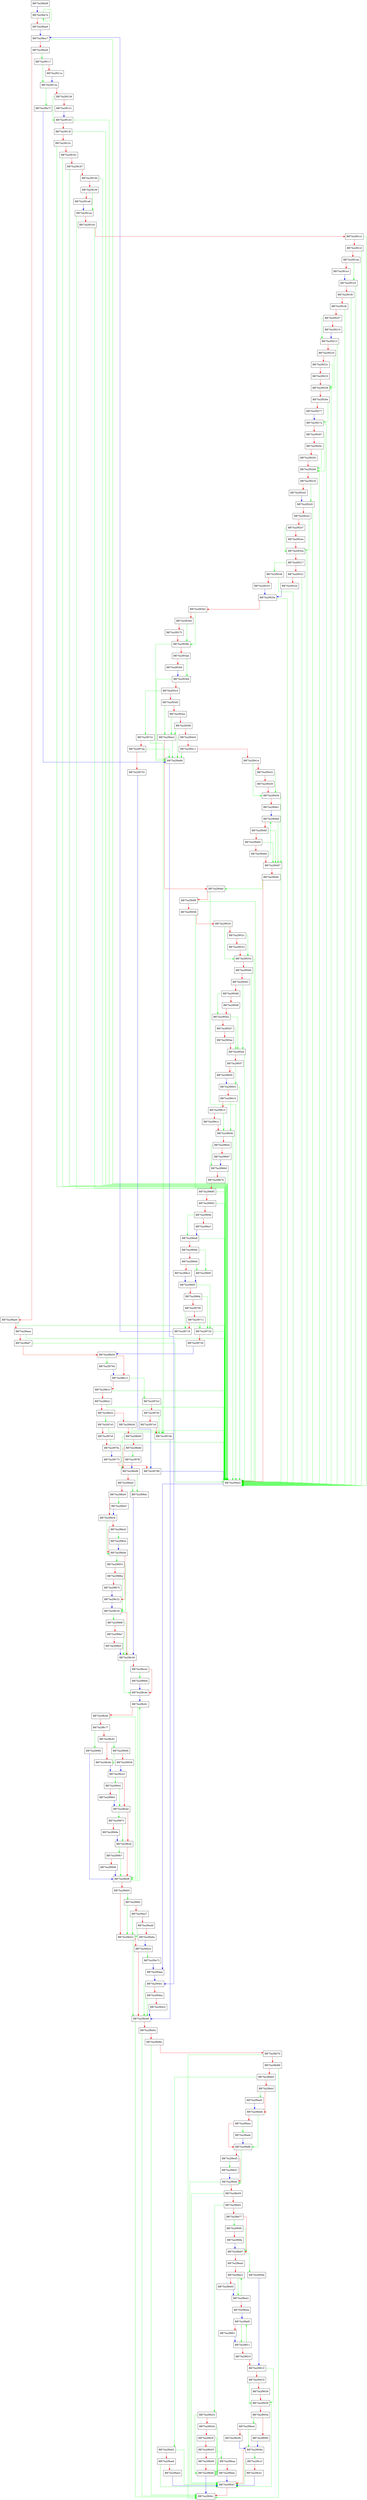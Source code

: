 digraph DOO97CRC {
  node [shape="box"];
  graph [splines=ortho];
  BB75a2f8a08 -> BB75a2f8a7b [color="blue"];
  BB75a2f8a7b -> BB75a2f8a7b [color="green"];
  BB75a2f8a7b -> BB75a2f8aa9 [color="red"];
  BB75a2f8aa9 -> BB75a2f8ac7 [color="blue"];
  BB75a2f8ac7 -> BB75a2f94a3 [color="green"];
  BB75a2f8ac7 -> BB75a2f8ad4 [color="red"];
  BB75a2f8ad4 -> BB75a2f9117 [color="green"];
  BB75a2f8ad4 -> BB75a2f8ae0 [color="red"];
  BB75a2f8ae0 -> BB75a2f94a3 [color="green"];
  BB75a2f8ae0 -> BB75a2f8aea [color="red"];
  BB75a2f8aea -> BB75a2f94a3 [color="green"];
  BB75a2f8aea -> BB75a2f8af7 [color="red"];
  BB75a2f8af7 -> BB75a2f94a3 [color="green"];
  BB75a2f8af7 -> BB75a2f8b09 [color="red"];
  BB75a2f8b09 -> BB75a2f9794 [color="green"];
  BB75a2f8b09 -> BB75a2f8b13 [color="red"];
  BB75a2f8b13 -> BB75a2f97b3 [color="green"];
  BB75a2f8b13 -> BB75a2f8b1f [color="red"];
  BB75a2f8b1f -> BB75a2f94a3 [color="green"];
  BB75a2f8b1f -> BB75a2f8b2c [color="red"];
  BB75a2f8b2c -> BB75a2f94a3 [color="green"];
  BB75a2f8b2c -> BB75a2f8b3c [color="red"];
  BB75a2f8b3c -> BB75a2f97e3 [color="green"];
  BB75a2f8b3c -> BB75a2f8b58 [color="red"];
  BB75a2f8b58 -> BB75a2f94a3 [color="green"];
  BB75a2f8b58 -> BB75a2f8b65 [color="red"];
  BB75a2f8b65 -> BB75a2f8b98 [color="green"];
  BB75a2f8b65 -> BB75a2f8b8d [color="red"];
  BB75a2f8b8d -> BB75a2f97ff [color="green"];
  BB75a2f8b8d -> BB75a2f8b98 [color="red"];
  BB75a2f8b98 -> BB75a2f98dc [color="green"];
  BB75a2f8b98 -> BB75a2f8bb0 [color="red"];
  BB75a2f8bb0 -> BB75a2f98dc [color="green"];
  BB75a2f8bb0 -> BB75a2f8bb9 [color="red"];
  BB75a2f8bb9 -> BB75a2f90d7 [color="green"];
  BB75a2f8bb9 -> BB75a2f8bc6 [color="red"];
  BB75a2f8bc6 -> BB75a2f8bde [color="green"];
  BB75a2f8bc6 -> BB75a2f8bd3 [color="red"];
  BB75a2f8bd3 -> BB75a2f982e [color="green"];
  BB75a2f8bd3 -> BB75a2f8bde [color="red"];
  BB75a2f8bde -> BB75a2f9853 [color="green"];
  BB75a2f8bde -> BB75a2f8c22 [color="red"];
  BB75a2f8c22 -> BB75a2f8c29 [color="blue"];
  BB75a2f8c29 -> BB75a2f988f [color="green"];
  BB75a2f8c29 -> BB75a2f8c36 [color="red"];
  BB75a2f8c36 -> BB75a2f8c4d [color="green"];
  BB75a2f8c36 -> BB75a2f8c42 [color="red"];
  BB75a2f8c42 -> BB75a2f98e8 [color="green"];
  BB75a2f8c42 -> BB75a2f8c4d [color="red"];
  BB75a2f8c4d -> BB75a2f8c61 [color="blue"];
  BB75a2f8c61 -> BB75a2f8cf8 [color="green"];
  BB75a2f8c61 -> BB75a2f8c6e [color="red"];
  BB75a2f8c6e -> BB75a2f8cf8 [color="green"];
  BB75a2f8c6e -> BB75a2f8c77 [color="red"];
  BB75a2f8c77 -> BB75a2f99f2 [color="green"];
  BB75a2f8c77 -> BB75a2f8c81 [color="red"];
  BB75a2f8c81 -> BB75a2f9906 [color="green"];
  BB75a2f8c81 -> BB75a2f8c9e [color="red"];
  BB75a2f8c9e -> BB75a2f8ca3 [color="blue"];
  BB75a2f8ca3 -> BB75a2f9941 [color="green"];
  BB75a2f8ca3 -> BB75a2f8cbe [color="red"];
  BB75a2f8cbe -> BB75a2f997c [color="green"];
  BB75a2f8cbe -> BB75a2f8cdc [color="red"];
  BB75a2f8cdc -> BB75a2f99b7 [color="green"];
  BB75a2f8cdc -> BB75a2f8cf8 [color="red"];
  BB75a2f8cf8 -> BB75a2f8c61 [color="green"];
  BB75a2f8cf8 -> BB75a2f8d05 [color="red"];
  BB75a2f8d05 -> BB75a2f99fc [color="green"];
  BB75a2f8d05 -> BB75a2f8d22 [color="red"];
  BB75a2f8d22 -> BB75a2f8d48 [color="green"];
  BB75a2f8d22 -> BB75a2f8d2e [color="red"];
  BB75a2f8d2e -> BB75a2f9a73 [color="green"];
  BB75a2f8d2e -> BB75a2f8d48 [color="red"];
  BB75a2f8d48 -> BB75a2f90b1 [color="green"];
  BB75a2f8d48 -> BB75a2f8d5e [color="red"];
  BB75a2f8d5e -> BB75a2f90b1 [color="green"];
  BB75a2f8d5e -> BB75a2f8d6e [color="red"];
  BB75a2f8d6e -> BB75a2f90b1 [color="green"];
  BB75a2f8d6e -> BB75a2f8d7b [color="red"];
  BB75a2f8d7b -> BB75a2f90b1 [color="green"];
  BB75a2f8d7b -> BB75a2f8d89 [color="red"];
  BB75a2f8d89 -> BB75a2f90b1 [color="green"];
  BB75a2f8d89 -> BB75a2f8db0 [color="red"];
  BB75a2f8db0 -> BB75a2f9a92 [color="green"];
  BB75a2f8db0 -> BB75a2f8dcf [color="red"];
  BB75a2f8dcf -> BB75a2f9ad0 [color="green"];
  BB75a2f8dcf -> BB75a2f8ddb [color="red"];
  BB75a2f8ddb -> BB75a2f8df8 [color="green"];
  BB75a2f8ddb -> BB75a2f8dee [color="red"];
  BB75a2f8dee -> BB75a2f9ade [color="green"];
  BB75a2f8dee -> BB75a2f8df8 [color="red"];
  BB75a2f8df8 -> BB75a2f8e4f [color="green"];
  BB75a2f8df8 -> BB75a2f8e45 [color="red"];
  BB75a2f8e45 -> BB75a2f9b01 [color="green"];
  BB75a2f8e45 -> BB75a2f8e4f [color="red"];
  BB75a2f8e4f -> BB75a2f90a7 [color="green"];
  BB75a2f8e4f -> BB75a2f8e59 [color="red"];
  BB75a2f8e59 -> BB75a2f90a7 [color="green"];
  BB75a2f8e59 -> BB75a2f8e62 [color="red"];
  BB75a2f8e62 -> BB75a2f9b25 [color="green"];
  BB75a2f8e62 -> BB75a2f8e77 [color="red"];
  BB75a2f8e77 -> BB75a2f90f0 [color="green"];
  BB75a2f8e77 -> BB75a2f8e87 [color="red"];
  BB75a2f8e87 -> BB75a2f90de [color="green"];
  BB75a2f8e87 -> BB75a2f8ea0 [color="red"];
  BB75a2f8ea0 -> BB75a2f8ec2 [color="red"];
  BB75a2f8ec2 -> BB75a2f8ee2 [color="green"];
  BB75a2f8ec2 -> BB75a2f8ed3 [color="red"];
  BB75a2f8ed3 -> BB75a2f8ee2 [color="blue"];
  BB75a2f8ee2 -> BB75a2f8ec2 [color="green"];
  BB75a2f8ee2 -> BB75a2f8eea [color="red"];
  BB75a2f8eea -> BB75a2f8ef0 [color="blue"];
  BB75a2f8ef0 -> BB75a2f8f11 [color="green"];
  BB75a2f8ef0 -> BB75a2f8f01 [color="red"];
  BB75a2f8f01 -> BB75a2f8f11 [color="blue"];
  BB75a2f8f11 -> BB75a2f8ef0 [color="green"];
  BB75a2f8f11 -> BB75a2f8f19 [color="red"];
  BB75a2f8f19 -> BB75a2f9010 [color="red"];
  BB75a2f9010 -> BB75a2f9058 [color="green"];
  BB75a2f9010 -> BB75a2f9019 [color="red"];
  BB75a2f9019 -> BB75a2f9058 [color="green"];
  BB75a2f9019 -> BB75a2f9039 [color="red"];
  BB75a2f9039 -> BB75a2f9058 [color="red"];
  BB75a2f9058 -> BB75a2f90a7 [color="green"];
  BB75a2f9058 -> BB75a2f905d [color="red"];
  BB75a2f905d -> BB75a2f9be4 [color="green"];
  BB75a2f905d -> BB75a2f9085 [color="red"];
  BB75a2f9085 -> BB75a2f908a [color="blue"];
  BB75a2f908a -> BB75a2f9c1f [color="green"];
  BB75a2f908a -> BB75a2f90a7 [color="red"];
  BB75a2f90a7 -> BB75a2f90b1 [color="red"];
  BB75a2f90d7 -> BB75a2f8bc6 [color="blue"];
  BB75a2f90de -> BB75a2f9010 [color="blue"];
  BB75a2f90f0 -> BB75a2f8e87 [color="green"];
  BB75a2f90f0 -> BB75a2f90fa [color="red"];
  BB75a2f90fa -> BB75a2f8e87 [color="blue"];
  BB75a2f9117 -> BB75a2f912a [color="green"];
  BB75a2f9117 -> BB75a2f911e [color="red"];
  BB75a2f911e -> BB75a2f912a [color="blue"];
  BB75a2f912a -> BB75a2f9a7f [color="green"];
  BB75a2f912a -> BB75a2f9138 [color="red"];
  BB75a2f9138 -> BB75a2f9143 [color="green"];
  BB75a2f9138 -> BB75a2f9141 [color="red"];
  BB75a2f9141 -> BB75a2f9143 [color="blue"];
  BB75a2f9143 -> BB75a2f94a3 [color="green"];
  BB75a2f9143 -> BB75a2f914f [color="red"];
  BB75a2f914f -> BB75a2f94a3 [color="green"];
  BB75a2f914f -> BB75a2f915c [color="red"];
  BB75a2f915c -> BB75a2f94a3 [color="green"];
  BB75a2f915c -> BB75a2f916c [color="red"];
  BB75a2f916c -> BB75a2f94a3 [color="green"];
  BB75a2f916c -> BB75a2f9187 [color="red"];
  BB75a2f9187 -> BB75a2f94a3 [color="green"];
  BB75a2f9187 -> BB75a2f9194 [color="red"];
  BB75a2f9194 -> BB75a2f94a3 [color="green"];
  BB75a2f9194 -> BB75a2f919f [color="red"];
  BB75a2f919f -> BB75a2f91aa [color="green"];
  BB75a2f919f -> BB75a2f91a8 [color="red"];
  BB75a2f91a8 -> BB75a2f91aa [color="blue"];
  BB75a2f91aa -> BB75a2f94a3 [color="green"];
  BB75a2f91aa -> BB75a2f91b5 [color="red"];
  BB75a2f91b5 -> BB75a2f94a3 [color="green"];
  BB75a2f91b5 -> BB75a2f91c2 [color="red"];
  BB75a2f91c2 -> BB75a2f94a3 [color="green"];
  BB75a2f91c2 -> BB75a2f91cf [color="red"];
  BB75a2f91cf -> BB75a2f94a3 [color="green"];
  BB75a2f91cf -> BB75a2f91da [color="red"];
  BB75a2f91da -> BB75a2f91e5 [color="green"];
  BB75a2f91da -> BB75a2f91e3 [color="red"];
  BB75a2f91e3 -> BB75a2f91e5 [color="blue"];
  BB75a2f91e5 -> BB75a2f94a3 [color="green"];
  BB75a2f91e5 -> BB75a2f91f0 [color="red"];
  BB75a2f91f0 -> BB75a2f94a3 [color="green"];
  BB75a2f91f0 -> BB75a2f91fb [color="red"];
  BB75a2f91fb -> BB75a2f94a3 [color="green"];
  BB75a2f91fb -> BB75a2f9207 [color="red"];
  BB75a2f9207 -> BB75a2f9213 [color="green"];
  BB75a2f9207 -> BB75a2f9210 [color="red"];
  BB75a2f9210 -> BB75a2f9213 [color="blue"];
  BB75a2f9213 -> BB75a2f94a3 [color="green"];
  BB75a2f9213 -> BB75a2f9220 [color="red"];
  BB75a2f9220 -> BB75a2f9256 [color="green"];
  BB75a2f9220 -> BB75a2f922c [color="red"];
  BB75a2f922c -> BB75a2f9256 [color="green"];
  BB75a2f922c -> BB75a2f9233 [color="red"];
  BB75a2f9233 -> BB75a2f9256 [color="red"];
  BB75a2f9256 -> BB75a2f94a3 [color="green"];
  BB75a2f9256 -> BB75a2f926e [color="red"];
  BB75a2f926e -> BB75a2f927a [color="green"];
  BB75a2f926e -> BB75a2f9277 [color="red"];
  BB75a2f9277 -> BB75a2f927a [color="blue"];
  BB75a2f927a -> BB75a2f94a3 [color="green"];
  BB75a2f927a -> BB75a2f9287 [color="red"];
  BB75a2f9287 -> BB75a2f92b6 [color="green"];
  BB75a2f9287 -> BB75a2f928c [color="red"];
  BB75a2f928c -> BB75a2f92b6 [color="green"];
  BB75a2f928c -> BB75a2f9293 [color="red"];
  BB75a2f9293 -> BB75a2f92b6 [color="red"];
  BB75a2f92b6 -> BB75a2f94a3 [color="green"];
  BB75a2f92b6 -> BB75a2f92c9 [color="red"];
  BB75a2f92c9 -> BB75a2f92d5 [color="green"];
  BB75a2f92c9 -> BB75a2f92d2 [color="red"];
  BB75a2f92d2 -> BB75a2f92d5 [color="blue"];
  BB75a2f92d5 -> BB75a2f94a3 [color="green"];
  BB75a2f92d5 -> BB75a2f92e2 [color="red"];
  BB75a2f92e2 -> BB75a2f930a [color="green"];
  BB75a2f92e2 -> BB75a2f92e7 [color="red"];
  BB75a2f92e7 -> BB75a2f930a [color="green"];
  BB75a2f92e7 -> BB75a2f92ee [color="red"];
  BB75a2f92ee -> BB75a2f930a [color="red"];
  BB75a2f930a -> BB75a2f94a3 [color="green"];
  BB75a2f930a -> BB75a2f9317 [color="red"];
  BB75a2f9317 -> BB75a2f9346 [color="green"];
  BB75a2f9317 -> BB75a2f9321 [color="red"];
  BB75a2f9321 -> BB75a2f94a3 [color="green"];
  BB75a2f9321 -> BB75a2f932e [color="red"];
  BB75a2f932e -> BB75a2f935a [color="blue"];
  BB75a2f9346 -> BB75a2f94a3 [color="green"];
  BB75a2f9346 -> BB75a2f9353 [color="red"];
  BB75a2f9353 -> BB75a2f935a [color="blue"];
  BB75a2f935a -> BB75a2f94a3 [color="green"];
  BB75a2f935a -> BB75a2f9362 [color="red"];
  BB75a2f9362 -> BB75a2f939b [color="green"];
  BB75a2f9362 -> BB75a2f936e [color="red"];
  BB75a2f936e -> BB75a2f939b [color="green"];
  BB75a2f936e -> BB75a2f9375 [color="red"];
  BB75a2f9375 -> BB75a2f939b [color="red"];
  BB75a2f939b -> BB75a2f9a86 [color="green"];
  BB75a2f939b -> BB75a2f93ad [color="red"];
  BB75a2f93ad -> BB75a2f93b8 [color="green"];
  BB75a2f93ad -> BB75a2f93b6 [color="red"];
  BB75a2f93b6 -> BB75a2f93b8 [color="blue"];
  BB75a2f93b8 -> BB75a2f9a86 [color="green"];
  BB75a2f93b8 -> BB75a2f93c5 [color="red"];
  BB75a2f93c5 -> BB75a2f9741 [color="green"];
  BB75a2f93c5 -> BB75a2f93d5 [color="red"];
  BB75a2f93d5 -> BB75a2f94e2 [color="green"];
  BB75a2f93d5 -> BB75a2f93ea [color="red"];
  BB75a2f93ea -> BB75a2f94e2 [color="green"];
  BB75a2f93ea -> BB75a2f93f6 [color="red"];
  BB75a2f93f6 -> BB75a2f94e2 [color="green"];
  BB75a2f93f6 -> BB75a2f9404 [color="red"];
  BB75a2f9404 -> BB75a2f9a86 [color="green"];
  BB75a2f9404 -> BB75a2f9411 [color="red"];
  BB75a2f9411 -> BB75a2f9a86 [color="green"];
  BB75a2f9411 -> BB75a2f941e [color="red"];
  BB75a2f941e -> BB75a2f9456 [color="green"];
  BB75a2f941e -> BB75a2f9432 [color="red"];
  BB75a2f9432 -> BB75a2f9456 [color="green"];
  BB75a2f9432 -> BB75a2f9439 [color="red"];
  BB75a2f9439 -> BB75a2f9456 [color="red"];
  BB75a2f9456 -> BB75a2f9497 [color="green"];
  BB75a2f9456 -> BB75a2f9461 [color="red"];
  BB75a2f9461 -> BB75a2f9468 [color="blue"];
  BB75a2f9468 -> BB75a2f9497 [color="green"];
  BB75a2f9468 -> BB75a2f946f [color="red"];
  BB75a2f946f -> BB75a2f9497 [color="green"];
  BB75a2f946f -> BB75a2f9484 [color="red"];
  BB75a2f9484 -> BB75a2f9497 [color="green"];
  BB75a2f9484 -> BB75a2f948d [color="red"];
  BB75a2f948d -> BB75a2f9468 [color="green"];
  BB75a2f948d -> BB75a2f9497 [color="red"];
  BB75a2f9497 -> BB75a2f94a3 [color="green"];
  BB75a2f9497 -> BB75a2f949c [color="red"];
  BB75a2f949c -> BB75a2f94ef [color="green"];
  BB75a2f949c -> BB75a2f94a3 [color="red"];
  BB75a2f94a3 -> BB75a2f94aa [color="blue"];
  BB75a2f94aa -> BB75a2f94b1 [color="blue"];
  BB75a2f94b1 -> BB75a2f8d48 [color="green"];
  BB75a2f94b1 -> BB75a2f94ba [color="red"];
  BB75a2f94ba -> BB75a2f8d48 [color="green"];
  BB75a2f94ba -> BB75a2f94c5 [color="red"];
  BB75a2f94c5 -> BB75a2f8d48 [color="blue"];
  BB75a2f94e2 -> BB75a2f9a86 [color="green"];
  BB75a2f94e2 -> BB75a2f94ef [color="red"];
  BB75a2f94ef -> BB75a2f94a3 [color="green"];
  BB75a2f94ef -> BB75a2f94f6 [color="red"];
  BB75a2f94f6 -> BB75a2f94a3 [color="green"];
  BB75a2f94f6 -> BB75a2f9508 [color="red"];
  BB75a2f9508 -> BB75a2f94a3 [color="green"];
  BB75a2f9508 -> BB75a2f9520 [color="red"];
  BB75a2f9520 -> BB75a2f9554 [color="green"];
  BB75a2f9520 -> BB75a2f952c [color="red"];
  BB75a2f952c -> BB75a2f9554 [color="green"];
  BB75a2f952c -> BB75a2f9533 [color="red"];
  BB75a2f9533 -> BB75a2f9554 [color="red"];
  BB75a2f9554 -> BB75a2f94a3 [color="green"];
  BB75a2f9554 -> BB75a2f9566 [color="red"];
  BB75a2f9566 -> BB75a2f94a3 [color="green"];
  BB75a2f9566 -> BB75a2f9583 [color="red"];
  BB75a2f9583 -> BB75a2f95e4 [color="green"];
  BB75a2f9583 -> BB75a2f9588 [color="red"];
  BB75a2f9588 -> BB75a2f95b2 [color="green"];
  BB75a2f9588 -> BB75a2f958f [color="red"];
  BB75a2f958f -> BB75a2f95b2 [color="red"];
  BB75a2f95b2 -> BB75a2f95e4 [color="green"];
  BB75a2f95b2 -> BB75a2f95b7 [color="red"];
  BB75a2f95b7 -> BB75a2f95e4 [color="green"];
  BB75a2f95b7 -> BB75a2f95be [color="red"];
  BB75a2f95be -> BB75a2f95e4 [color="red"];
  BB75a2f95e4 -> BB75a2f94a3 [color="green"];
  BB75a2f95e4 -> BB75a2f95f7 [color="red"];
  BB75a2f95f7 -> BB75a2f9603 [color="green"];
  BB75a2f95f7 -> BB75a2f9600 [color="red"];
  BB75a2f9600 -> BB75a2f9603 [color="blue"];
  BB75a2f9603 -> BB75a2f94a3 [color="green"];
  BB75a2f9603 -> BB75a2f9610 [color="red"];
  BB75a2f9610 -> BB75a2f9646 [color="green"];
  BB75a2f9610 -> BB75a2f9615 [color="red"];
  BB75a2f9615 -> BB75a2f9646 [color="green"];
  BB75a2f9615 -> BB75a2f961c [color="red"];
  BB75a2f961c -> BB75a2f9646 [color="red"];
  BB75a2f9646 -> BB75a2f94a3 [color="green"];
  BB75a2f9646 -> BB75a2f965e [color="red"];
  BB75a2f965e -> BB75a2f9669 [color="green"];
  BB75a2f965e -> BB75a2f9667 [color="red"];
  BB75a2f9667 -> BB75a2f9669 [color="blue"];
  BB75a2f9669 -> BB75a2f94a3 [color="green"];
  BB75a2f9669 -> BB75a2f9676 [color="red"];
  BB75a2f9676 -> BB75a2f94a3 [color="green"];
  BB75a2f9676 -> BB75a2f9685 [color="red"];
  BB75a2f9685 -> BB75a2f94a3 [color="green"];
  BB75a2f9685 -> BB75a2f9692 [color="red"];
  BB75a2f9692 -> BB75a2f94a3 [color="green"];
  BB75a2f9692 -> BB75a2f969e [color="red"];
  BB75a2f969e -> BB75a2f96a9 [color="green"];
  BB75a2f969e -> BB75a2f96a7 [color="red"];
  BB75a2f96a7 -> BB75a2f96a9 [color="blue"];
  BB75a2f96a9 -> BB75a2f94a3 [color="green"];
  BB75a2f96a9 -> BB75a2f96b6 [color="red"];
  BB75a2f96b6 -> BB75a2f96f0 [color="green"];
  BB75a2f96b6 -> BB75a2f96bb [color="red"];
  BB75a2f96bb -> BB75a2f96f0 [color="green"];
  BB75a2f96bb -> BB75a2f96c2 [color="red"];
  BB75a2f96c2 -> BB75a2f96f5 [color="blue"];
  BB75a2f96f0 -> BB75a2f96f5 [color="blue"];
  BB75a2f96f5 -> BB75a2f972b [color="green"];
  BB75a2f96f5 -> BB75a2f96fa [color="red"];
  BB75a2f96fa -> BB75a2f972b [color="green"];
  BB75a2f96fa -> BB75a2f9706 [color="red"];
  BB75a2f9706 -> BB75a2f9718 [color="green"];
  BB75a2f9706 -> BB75a2f9711 [color="red"];
  BB75a2f9711 -> BB75a2f972b [color="green"];
  BB75a2f9711 -> BB75a2f9718 [color="red"];
  BB75a2f9718 -> BB75a2f8ac7 [color="blue"];
  BB75a2f972b -> BB75a2f94a3 [color="green"];
  BB75a2f972b -> BB75a2f9736 [color="red"];
  BB75a2f9736 -> BB75a2f8b09 [color="blue"];
  BB75a2f9741 -> BB75a2f97db [color="green"];
  BB75a2f9741 -> BB75a2f974a [color="red"];
  BB75a2f974a -> BB75a2f9a86 [color="green"];
  BB75a2f974a -> BB75a2f9755 [color="red"];
  BB75a2f9755 -> BB75a2f9788 [color="blue"];
  BB75a2f9773 -> BB75a2f9788 [color="red"];
  BB75a2f9788 -> BB75a2f94a3 [color="blue"];
  BB75a2f9794 -> BB75a2f8b13 [color="blue"];
  BB75a2f97b3 -> BB75a2f97db [color="green"];
  BB75a2f97b3 -> BB75a2f97bf [color="red"];
  BB75a2f97bf -> BB75a2f97db [color="green"];
  BB75a2f97bf -> BB75a2f97c6 [color="red"];
  BB75a2f97c6 -> BB75a2f97db [color="red"];
  BB75a2f97db -> BB75a2f8d48 [color="blue"];
  BB75a2f97e3 -> BB75a2f97db [color="green"];
  BB75a2f97e3 -> BB75a2f97ef [color="red"];
  BB75a2f97ef -> BB75a2f94a3 [color="green"];
  BB75a2f97ef -> BB75a2f97fa [color="red"];
  BB75a2f97fa -> BB75a2f9773 [color="blue"];
  BB75a2f97ff -> BB75a2f8b98 [color="blue"];
  BB75a2f982e -> BB75a2f8bde [color="blue"];
  BB75a2f9853 -> BB75a2f8c29 [color="green"];
  BB75a2f9853 -> BB75a2f986a [color="red"];
  BB75a2f986a -> BB75a2f8c29 [color="green"];
  BB75a2f986a -> BB75a2f9875 [color="red"];
  BB75a2f9875 -> BB75a2f8c22 [color="blue"];
  BB75a2f988f -> BB75a2f8c36 [color="green"];
  BB75a2f988f -> BB75a2f98a7 [color="red"];
  BB75a2f98a7 -> BB75a2f8c36 [color="green"];
  BB75a2f98a7 -> BB75a2f98b5 [color="red"];
  BB75a2f98b5 -> BB75a2f8c36 [color="blue"];
  BB75a2f98dc -> BB75a2f8c36 [color="blue"];
  BB75a2f98e8 -> BB75a2f8c4d [color="blue"];
  BB75a2f9906 -> BB75a2f8c9e [color="green"];
  BB75a2f9906 -> BB75a2f9928 [color="red"];
  BB75a2f9928 -> BB75a2f8ca3 [color="blue"];
  BB75a2f9941 -> BB75a2f8cbe [color="green"];
  BB75a2f9941 -> BB75a2f9963 [color="red"];
  BB75a2f9963 -> BB75a2f8cbe [color="blue"];
  BB75a2f997c -> BB75a2f8cdc [color="green"];
  BB75a2f997c -> BB75a2f999e [color="red"];
  BB75a2f999e -> BB75a2f8cdc [color="blue"];
  BB75a2f99b7 -> BB75a2f8cf8 [color="green"];
  BB75a2f99b7 -> BB75a2f99d9 [color="red"];
  BB75a2f99d9 -> BB75a2f8cf8 [color="blue"];
  BB75a2f99f2 -> BB75a2f8cf8 [color="blue"];
  BB75a2f99fc -> BB75a2f8d22 [color="green"];
  BB75a2f99fc -> BB75a2f9a27 [color="red"];
  BB75a2f9a27 -> BB75a2f8d22 [color="green"];
  BB75a2f9a27 -> BB75a2f9a48 [color="red"];
  BB75a2f9a48 -> BB75a2f8d22 [color="green"];
  BB75a2f9a48 -> BB75a2f9a6a [color="red"];
  BB75a2f9a6a -> BB75a2f8d2e [color="blue"];
  BB75a2f9a73 -> BB75a2f94aa [color="blue"];
  BB75a2f9a7f -> BB75a2f9a86 [color="blue"];
  BB75a2f9a86 -> BB75a2f94b1 [color="blue"];
  BB75a2f9a92 -> BB75a2f90a7 [color="green"];
  BB75a2f9a92 -> BB75a2f9aa9 [color="red"];
  BB75a2f9aa9 -> BB75a2f90a7 [color="green"];
  BB75a2f9aa9 -> BB75a2f9ab3 [color="red"];
  BB75a2f9ab3 -> BB75a2f90a7 [color="blue"];
  BB75a2f9ad0 -> BB75a2f8ddb [color="blue"];
  BB75a2f9ade -> BB75a2f8df8 [color="blue"];
  BB75a2f9b01 -> BB75a2f8e4f [color="blue"];
  BB75a2f9b25 -> BB75a2f9b9f [color="green"];
  BB75a2f9b25 -> BB75a2f9b3a [color="red"];
  BB75a2f9b3a -> BB75a2f9b9f [color="green"];
  BB75a2f9b3a -> BB75a2f9b3f [color="red"];
  BB75a2f9b3f -> BB75a2f9b9f [color="green"];
  BB75a2f9b3f -> BB75a2f9b55 [color="red"];
  BB75a2f9b55 -> BB75a2f9bae [color="green"];
  BB75a2f9b55 -> BB75a2f9b99 [color="red"];
  BB75a2f9b99 -> BB75a2f9b9f [color="red"];
  BB75a2f9b9f -> BB75a2f90b1 [color="blue"];
  BB75a2f9bae -> BB75a2f9b9f [color="green"];
  BB75a2f9bae -> BB75a2f9bbe [color="red"];
  BB75a2f9bbe -> BB75a2f90a7 [color="blue"];
  BB75a2f9be4 -> BB75a2f908a [color="green"];
  BB75a2f9be4 -> BB75a2f9c0b [color="red"];
  BB75a2f9c0b -> BB75a2f908a [color="blue"];
  BB75a2f9c1f -> BB75a2f90a7 [color="green"];
  BB75a2f9c1f -> BB75a2f9c41 [color="red"];
  BB75a2f9c41 -> BB75a2f90a7 [color="blue"];
}